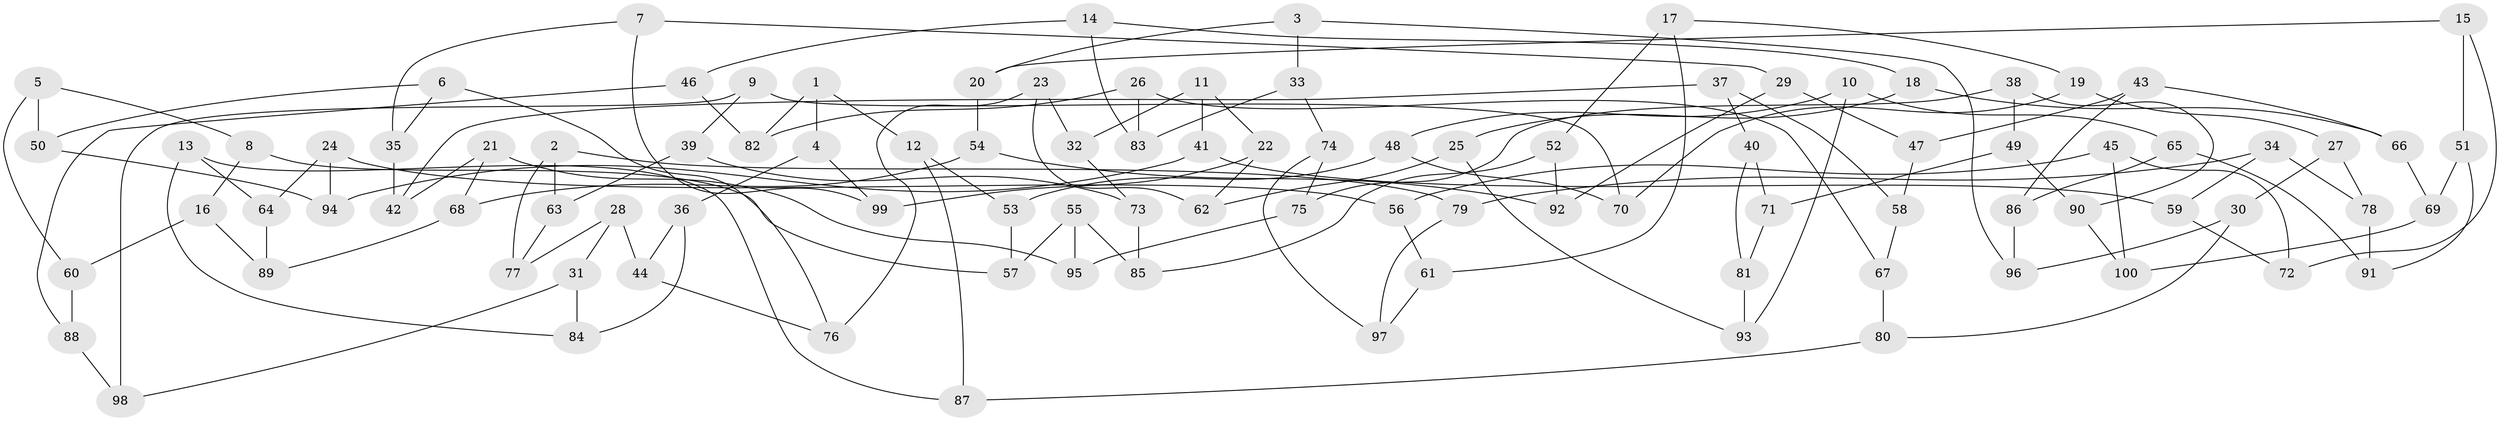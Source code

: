 // Generated by graph-tools (version 1.1) at 2025/11/02/21/25 10:11:15]
// undirected, 100 vertices, 150 edges
graph export_dot {
graph [start="1"]
  node [color=gray90,style=filled];
  1;
  2;
  3;
  4;
  5;
  6;
  7;
  8;
  9;
  10;
  11;
  12;
  13;
  14;
  15;
  16;
  17;
  18;
  19;
  20;
  21;
  22;
  23;
  24;
  25;
  26;
  27;
  28;
  29;
  30;
  31;
  32;
  33;
  34;
  35;
  36;
  37;
  38;
  39;
  40;
  41;
  42;
  43;
  44;
  45;
  46;
  47;
  48;
  49;
  50;
  51;
  52;
  53;
  54;
  55;
  56;
  57;
  58;
  59;
  60;
  61;
  62;
  63;
  64;
  65;
  66;
  67;
  68;
  69;
  70;
  71;
  72;
  73;
  74;
  75;
  76;
  77;
  78;
  79;
  80;
  81;
  82;
  83;
  84;
  85;
  86;
  87;
  88;
  89;
  90;
  91;
  92;
  93;
  94;
  95;
  96;
  97;
  98;
  99;
  100;
  1 -- 12;
  1 -- 82;
  1 -- 4;
  2 -- 63;
  2 -- 77;
  2 -- 79;
  3 -- 33;
  3 -- 96;
  3 -- 20;
  4 -- 99;
  4 -- 36;
  5 -- 60;
  5 -- 50;
  5 -- 8;
  6 -- 76;
  6 -- 50;
  6 -- 35;
  7 -- 99;
  7 -- 29;
  7 -- 35;
  8 -- 16;
  8 -- 57;
  9 -- 98;
  9 -- 70;
  9 -- 39;
  10 -- 48;
  10 -- 93;
  10 -- 65;
  11 -- 32;
  11 -- 41;
  11 -- 22;
  12 -- 53;
  12 -- 87;
  13 -- 64;
  13 -- 84;
  13 -- 87;
  14 -- 46;
  14 -- 18;
  14 -- 83;
  15 -- 51;
  15 -- 72;
  15 -- 20;
  16 -- 89;
  16 -- 60;
  17 -- 61;
  17 -- 19;
  17 -- 52;
  18 -- 25;
  18 -- 66;
  19 -- 70;
  19 -- 27;
  20 -- 54;
  21 -- 68;
  21 -- 95;
  21 -- 42;
  22 -- 62;
  22 -- 99;
  23 -- 32;
  23 -- 76;
  23 -- 62;
  24 -- 56;
  24 -- 64;
  24 -- 94;
  25 -- 93;
  25 -- 62;
  26 -- 67;
  26 -- 83;
  26 -- 82;
  27 -- 30;
  27 -- 78;
  28 -- 77;
  28 -- 31;
  28 -- 44;
  29 -- 47;
  29 -- 92;
  30 -- 80;
  30 -- 96;
  31 -- 84;
  31 -- 98;
  32 -- 73;
  33 -- 83;
  33 -- 74;
  34 -- 59;
  34 -- 78;
  34 -- 79;
  35 -- 42;
  36 -- 44;
  36 -- 84;
  37 -- 40;
  37 -- 42;
  37 -- 58;
  38 -- 49;
  38 -- 90;
  38 -- 75;
  39 -- 73;
  39 -- 63;
  40 -- 81;
  40 -- 71;
  41 -- 94;
  41 -- 59;
  43 -- 66;
  43 -- 47;
  43 -- 86;
  44 -- 76;
  45 -- 100;
  45 -- 56;
  45 -- 72;
  46 -- 82;
  46 -- 88;
  47 -- 58;
  48 -- 70;
  48 -- 53;
  49 -- 71;
  49 -- 90;
  50 -- 94;
  51 -- 91;
  51 -- 69;
  52 -- 85;
  52 -- 92;
  53 -- 57;
  54 -- 92;
  54 -- 68;
  55 -- 57;
  55 -- 95;
  55 -- 85;
  56 -- 61;
  58 -- 67;
  59 -- 72;
  60 -- 88;
  61 -- 97;
  63 -- 77;
  64 -- 89;
  65 -- 86;
  65 -- 91;
  66 -- 69;
  67 -- 80;
  68 -- 89;
  69 -- 100;
  71 -- 81;
  73 -- 85;
  74 -- 75;
  74 -- 97;
  75 -- 95;
  78 -- 91;
  79 -- 97;
  80 -- 87;
  81 -- 93;
  86 -- 96;
  88 -- 98;
  90 -- 100;
}
